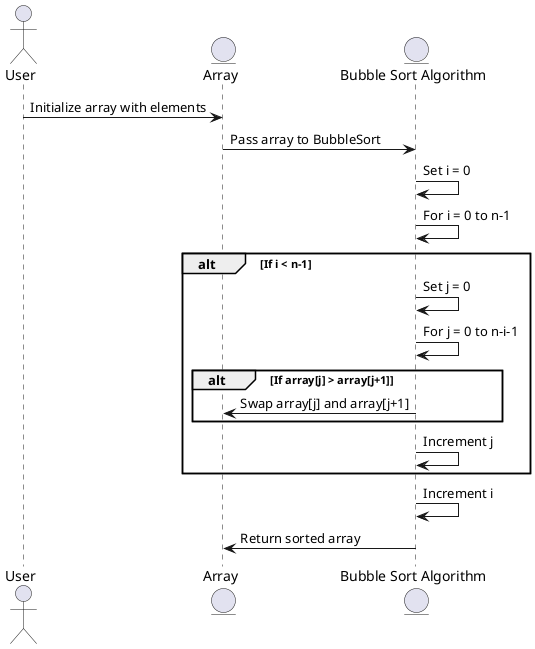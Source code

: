 @startuml
actor User
entity "Array" as Array
entity "Bubble Sort Algorithm" as BubbleSort

User -> Array: Initialize array with elements
Array -> BubbleSort: Pass array to BubbleSort
BubbleSort -> BubbleSort: Set i = 0
BubbleSort -> BubbleSort: For i = 0 to n-1
alt If i < n-1
    BubbleSort -> BubbleSort: Set j = 0
    BubbleSort -> BubbleSort: For j = 0 to n-i-1
    alt If array[j] > array[j+1]
        BubbleSort -> Array: Swap array[j] and array[j+1]
    end
    BubbleSort -> BubbleSort: Increment j
end
BubbleSort -> BubbleSort: Increment i
BubbleSort -> Array: Return sorted array
@enduml
